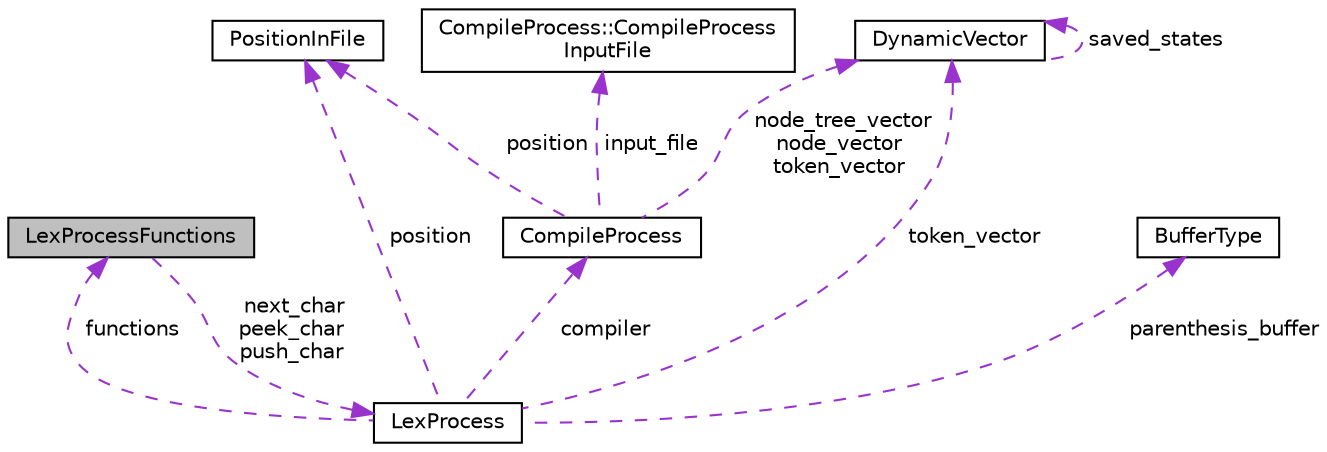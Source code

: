 digraph "LexProcessFunctions"
{
 // LATEX_PDF_SIZE
  edge [fontname="Helvetica",fontsize="10",labelfontname="Helvetica",labelfontsize="10"];
  node [fontname="Helvetica",fontsize="10",shape=record];
  Node1 [label="LexProcessFunctions",height=0.2,width=0.4,color="black", fillcolor="grey75", style="filled", fontcolor="black",tooltip=" "];
  Node2 -> Node1 [dir="back",color="darkorchid3",fontsize="10",style="dashed",label=" next_char\npeek_char\npush_char" ,fontname="Helvetica"];
  Node2 [label="LexProcess",height=0.2,width=0.4,color="black", fillcolor="white", style="filled",URL="$structLexProcess.html",tooltip=" "];
  Node3 -> Node2 [dir="back",color="darkorchid3",fontsize="10",style="dashed",label=" compiler" ,fontname="Helvetica"];
  Node3 [label="CompileProcess",height=0.2,width=0.4,color="black", fillcolor="white", style="filled",URL="$structCompileProcess.html",tooltip=" "];
  Node4 -> Node3 [dir="back",color="darkorchid3",fontsize="10",style="dashed",label=" position" ,fontname="Helvetica"];
  Node4 [label="PositionInFile",height=0.2,width=0.4,color="black", fillcolor="white", style="filled",URL="$structPositionInFile.html",tooltip=" "];
  Node5 -> Node3 [dir="back",color="darkorchid3",fontsize="10",style="dashed",label=" node_tree_vector\nnode_vector\ntoken_vector" ,fontname="Helvetica"];
  Node5 [label="DynamicVector",height=0.2,width=0.4,color="black", fillcolor="white", style="filled",URL="$structDynamicVector.html",tooltip=" "];
  Node5 -> Node5 [dir="back",color="darkorchid3",fontsize="10",style="dashed",label=" saved_states" ,fontname="Helvetica"];
  Node6 -> Node3 [dir="back",color="darkorchid3",fontsize="10",style="dashed",label=" input_file" ,fontname="Helvetica"];
  Node6 [label="CompileProcess::CompileProcess\lInputFile",height=0.2,width=0.4,color="black", fillcolor="white", style="filled",URL="$structCompileProcess_1_1CompileProcessInputFile.html",tooltip=" "];
  Node4 -> Node2 [dir="back",color="darkorchid3",fontsize="10",style="dashed",label=" position" ,fontname="Helvetica"];
  Node5 -> Node2 [dir="back",color="darkorchid3",fontsize="10",style="dashed",label=" token_vector" ,fontname="Helvetica"];
  Node7 -> Node2 [dir="back",color="darkorchid3",fontsize="10",style="dashed",label=" parenthesis_buffer" ,fontname="Helvetica"];
  Node7 [label="BufferType",height=0.2,width=0.4,color="black", fillcolor="white", style="filled",URL="$structBufferType.html",tooltip=" "];
  Node1 -> Node2 [dir="back",color="darkorchid3",fontsize="10",style="dashed",label=" functions" ,fontname="Helvetica"];
}
